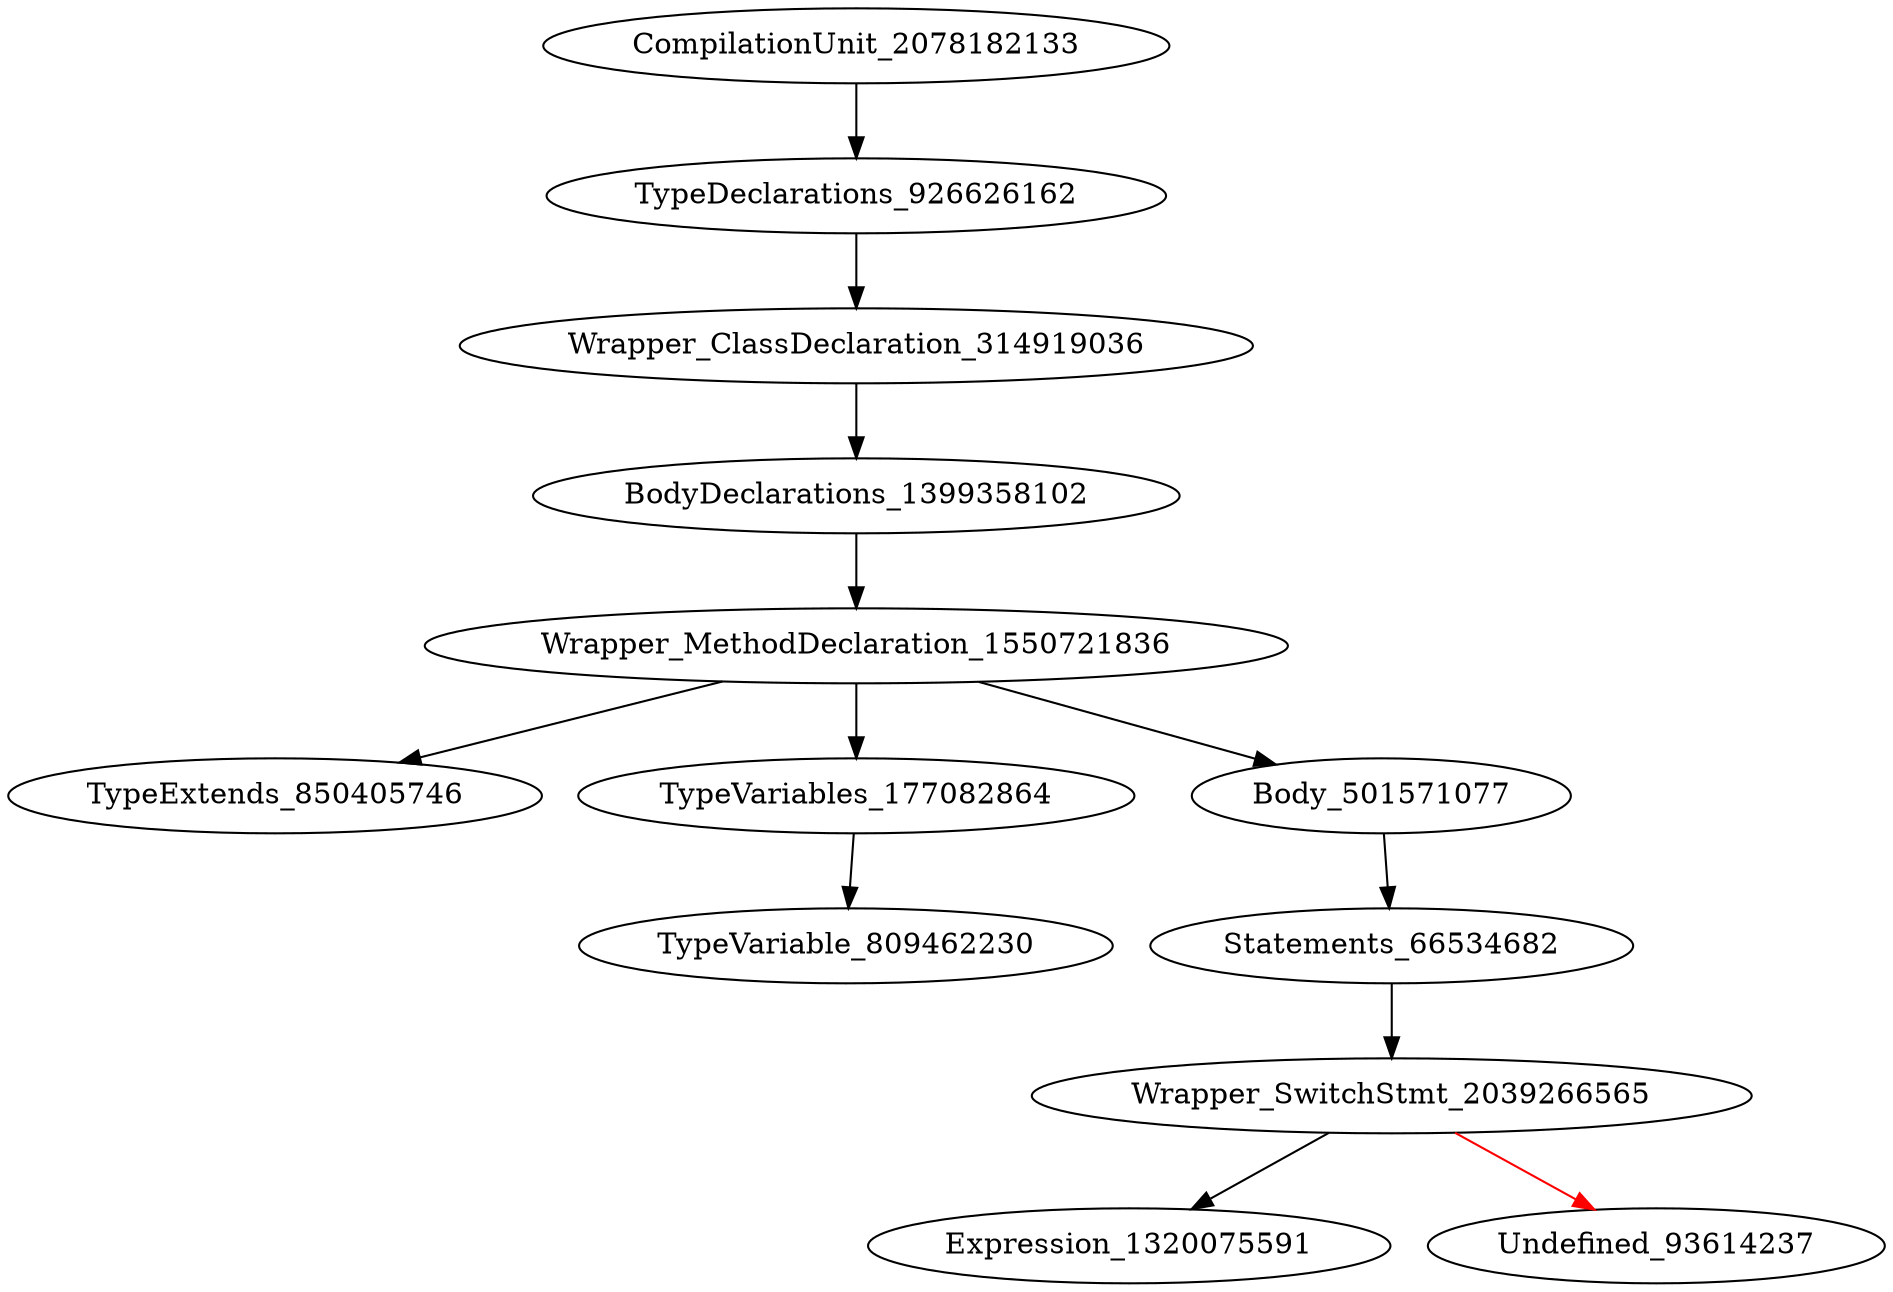 digraph {
CompilationUnit_2078182133 -> TypeDeclarations_926626162
TypeDeclarations_926626162 -> Wrapper_ClassDeclaration_314919036
Wrapper_ClassDeclaration_314919036 -> BodyDeclarations_1399358102
BodyDeclarations_1399358102 -> Wrapper_MethodDeclaration_1550721836
Wrapper_MethodDeclaration_1550721836 -> TypeExtends_850405746
Wrapper_MethodDeclaration_1550721836 -> TypeVariables_177082864
Wrapper_MethodDeclaration_1550721836 -> Body_501571077
TypeVariables_177082864 -> TypeVariable_809462230
Body_501571077 -> Statements_66534682
Statements_66534682 -> Wrapper_SwitchStmt_2039266565
Wrapper_SwitchStmt_2039266565 -> Expression_1320075591
Wrapper_SwitchStmt_2039266565 -> Undefined_93614237 [color = red] 
}